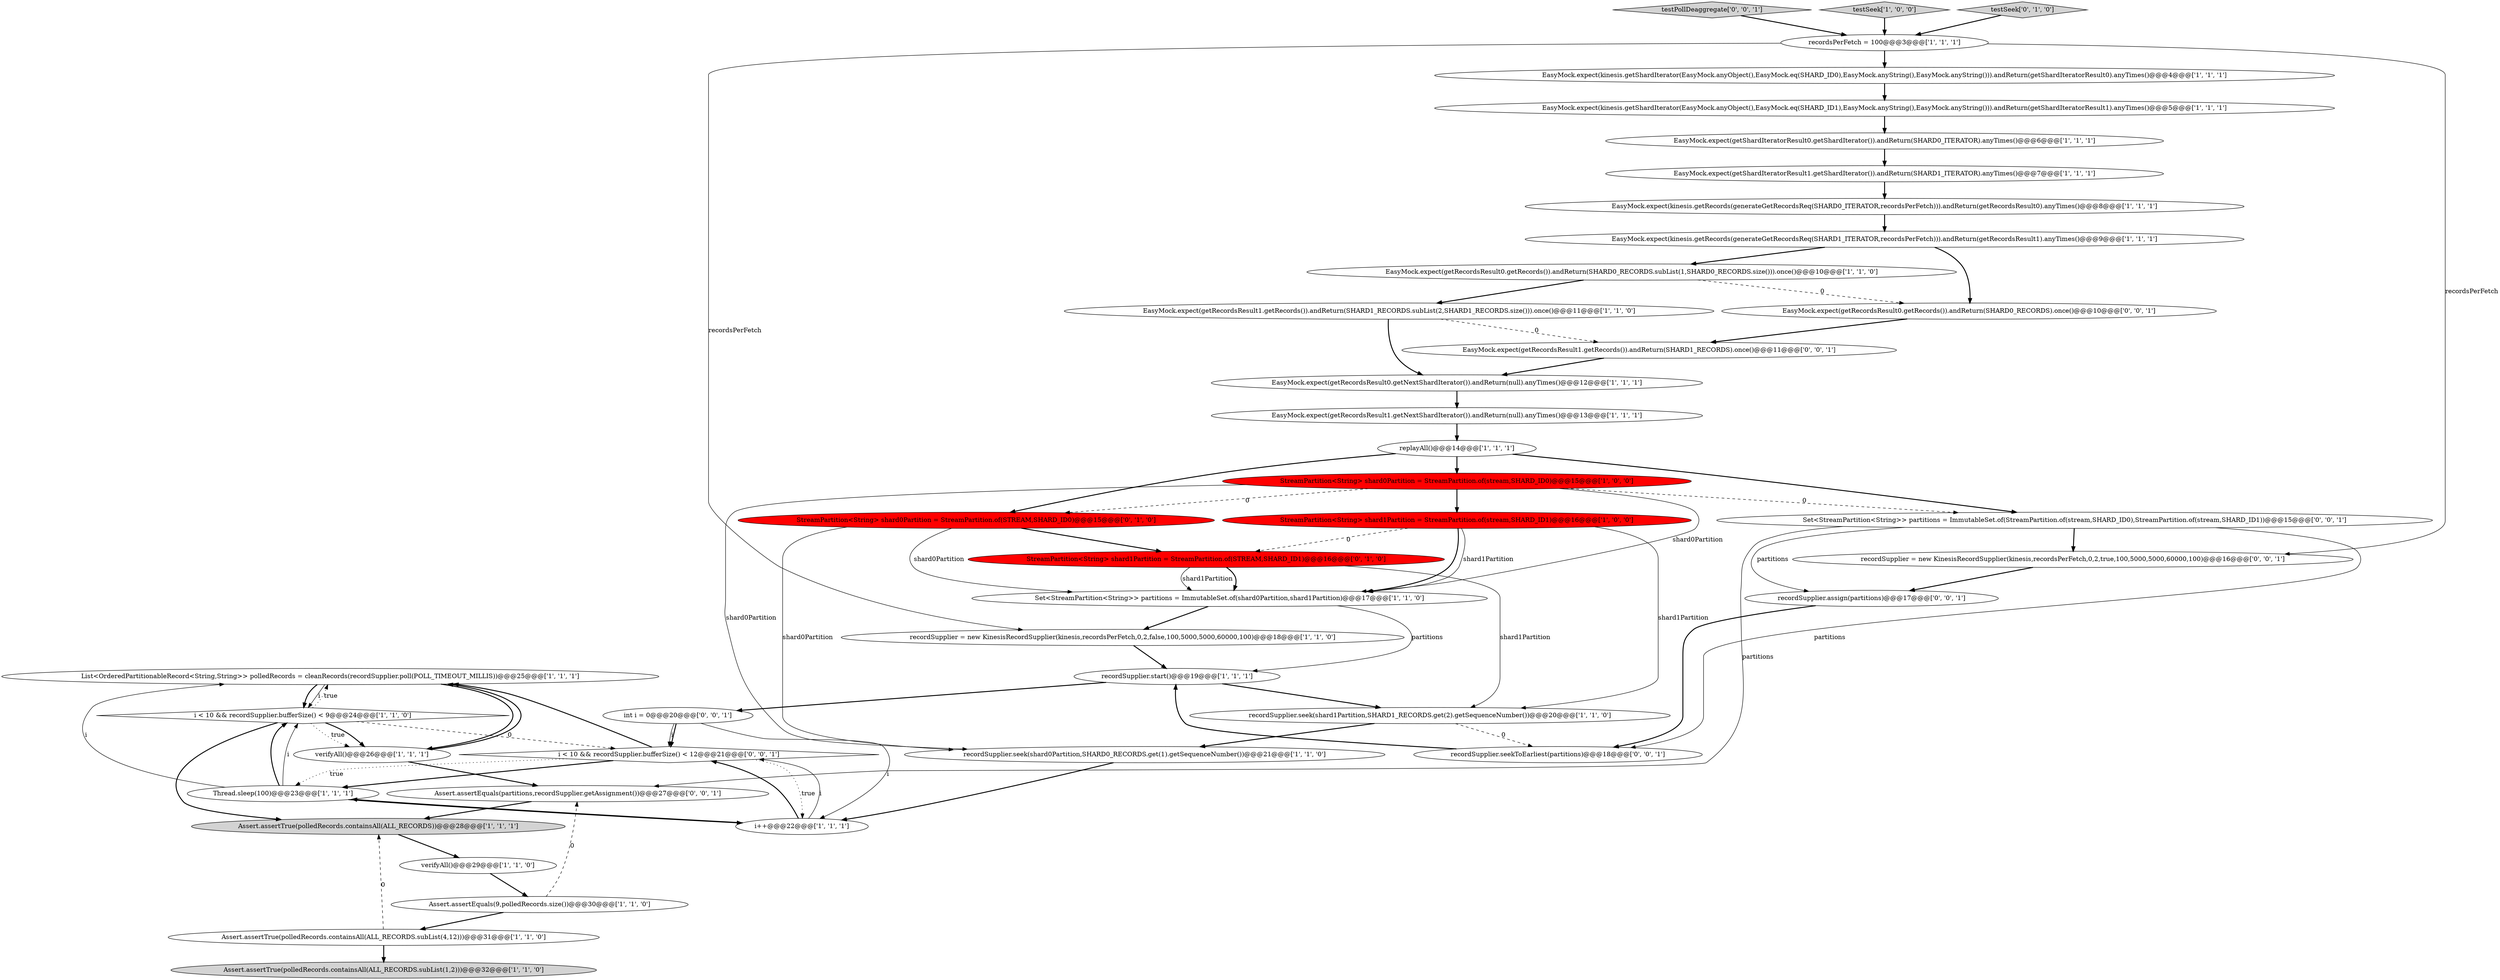 digraph {
9 [style = filled, label = "List<OrderedPartitionableRecord<String,String>> polledRecords = cleanRecords(recordSupplier.poll(POLL_TIMEOUT_MILLIS))@@@25@@@['1', '1', '1']", fillcolor = white, shape = ellipse image = "AAA0AAABBB1BBB"];
8 [style = filled, label = "EasyMock.expect(kinesis.getRecords(generateGetRecordsReq(SHARD0_ITERATOR,recordsPerFetch))).andReturn(getRecordsResult0).anyTimes()@@@8@@@['1', '1', '1']", fillcolor = white, shape = ellipse image = "AAA0AAABBB1BBB"];
17 [style = filled, label = "recordsPerFetch = 100@@@3@@@['1', '1', '1']", fillcolor = white, shape = ellipse image = "AAA0AAABBB1BBB"];
26 [style = filled, label = "i++@@@22@@@['1', '1', '1']", fillcolor = white, shape = ellipse image = "AAA0AAABBB1BBB"];
39 [style = filled, label = "EasyMock.expect(getRecordsResult1.getRecords()).andReturn(SHARD1_RECORDS).once()@@@11@@@['0', '0', '1']", fillcolor = white, shape = ellipse image = "AAA0AAABBB3BBB"];
7 [style = filled, label = "EasyMock.expect(kinesis.getShardIterator(EasyMock.anyObject(),EasyMock.eq(SHARD_ID0),EasyMock.anyString(),EasyMock.anyString())).andReturn(getShardIteratorResult0).anyTimes()@@@4@@@['1', '1', '1']", fillcolor = white, shape = ellipse image = "AAA0AAABBB1BBB"];
11 [style = filled, label = "verifyAll()@@@29@@@['1', '1', '0']", fillcolor = white, shape = ellipse image = "AAA0AAABBB1BBB"];
18 [style = filled, label = "Set<StreamPartition<String>> partitions = ImmutableSet.of(shard0Partition,shard1Partition)@@@17@@@['1', '1', '0']", fillcolor = white, shape = ellipse image = "AAA0AAABBB1BBB"];
21 [style = filled, label = "Assert.assertEquals(9,polledRecords.size())@@@30@@@['1', '1', '0']", fillcolor = white, shape = ellipse image = "AAA0AAABBB1BBB"];
24 [style = filled, label = "EasyMock.expect(getRecordsResult1.getRecords()).andReturn(SHARD1_RECORDS.subList(2,SHARD1_RECORDS.size())).once()@@@11@@@['1', '1', '0']", fillcolor = white, shape = ellipse image = "AAA0AAABBB1BBB"];
19 [style = filled, label = "recordSupplier.seek(shard1Partition,SHARD1_RECORDS.get(2).getSequenceNumber())@@@20@@@['1', '1', '0']", fillcolor = white, shape = ellipse image = "AAA0AAABBB1BBB"];
6 [style = filled, label = "Assert.assertTrue(polledRecords.containsAll(ALL_RECORDS.subList(1,2)))@@@32@@@['1', '1', '0']", fillcolor = lightgray, shape = ellipse image = "AAA0AAABBB1BBB"];
2 [style = filled, label = "EasyMock.expect(kinesis.getShardIterator(EasyMock.anyObject(),EasyMock.eq(SHARD_ID1),EasyMock.anyString(),EasyMock.anyString())).andReturn(getShardIteratorResult1).anyTimes()@@@5@@@['1', '1', '1']", fillcolor = white, shape = ellipse image = "AAA0AAABBB1BBB"];
5 [style = filled, label = "Assert.assertTrue(polledRecords.containsAll(ALL_RECORDS.subList(4,12)))@@@31@@@['1', '1', '0']", fillcolor = white, shape = ellipse image = "AAA0AAABBB1BBB"];
35 [style = filled, label = "recordSupplier.assign(partitions)@@@17@@@['0', '0', '1']", fillcolor = white, shape = ellipse image = "AAA0AAABBB3BBB"];
36 [style = filled, label = "i < 10 && recordSupplier.bufferSize() < 12@@@21@@@['0', '0', '1']", fillcolor = white, shape = diamond image = "AAA0AAABBB3BBB"];
12 [style = filled, label = "EasyMock.expect(getRecordsResult0.getNextShardIterator()).andReturn(null).anyTimes()@@@12@@@['1', '1', '1']", fillcolor = white, shape = ellipse image = "AAA0AAABBB1BBB"];
15 [style = filled, label = "EasyMock.expect(kinesis.getRecords(generateGetRecordsReq(SHARD1_ITERATOR,recordsPerFetch))).andReturn(getRecordsResult1).anyTimes()@@@9@@@['1', '1', '1']", fillcolor = white, shape = ellipse image = "AAA0AAABBB1BBB"];
38 [style = filled, label = "recordSupplier.seekToEarliest(partitions)@@@18@@@['0', '0', '1']", fillcolor = white, shape = ellipse image = "AAA0AAABBB3BBB"];
42 [style = filled, label = "testPollDeaggregate['0', '0', '1']", fillcolor = lightgray, shape = diamond image = "AAA0AAABBB3BBB"];
20 [style = filled, label = "EasyMock.expect(getRecordsResult0.getRecords()).andReturn(SHARD0_RECORDS.subList(1,SHARD0_RECORDS.size())).once()@@@10@@@['1', '1', '0']", fillcolor = white, shape = ellipse image = "AAA0AAABBB1BBB"];
23 [style = filled, label = "Assert.assertTrue(polledRecords.containsAll(ALL_RECORDS))@@@28@@@['1', '1', '1']", fillcolor = lightgray, shape = ellipse image = "AAA0AAABBB1BBB"];
27 [style = filled, label = "testSeek['1', '0', '0']", fillcolor = lightgray, shape = diamond image = "AAA0AAABBB1BBB"];
14 [style = filled, label = "EasyMock.expect(getRecordsResult1.getNextShardIterator()).andReturn(null).anyTimes()@@@13@@@['1', '1', '1']", fillcolor = white, shape = ellipse image = "AAA0AAABBB1BBB"];
37 [style = filled, label = "Assert.assertEquals(partitions,recordSupplier.getAssignment())@@@27@@@['0', '0', '1']", fillcolor = white, shape = ellipse image = "AAA0AAABBB3BBB"];
40 [style = filled, label = "Set<StreamPartition<String>> partitions = ImmutableSet.of(StreamPartition.of(stream,SHARD_ID0),StreamPartition.of(stream,SHARD_ID1))@@@15@@@['0', '0', '1']", fillcolor = white, shape = ellipse image = "AAA0AAABBB3BBB"];
4 [style = filled, label = "verifyAll()@@@26@@@['1', '1', '1']", fillcolor = white, shape = ellipse image = "AAA0AAABBB1BBB"];
13 [style = filled, label = "Thread.sleep(100)@@@23@@@['1', '1', '1']", fillcolor = white, shape = ellipse image = "AAA0AAABBB1BBB"];
25 [style = filled, label = "StreamPartition<String> shard1Partition = StreamPartition.of(stream,SHARD_ID1)@@@16@@@['1', '0', '0']", fillcolor = red, shape = ellipse image = "AAA1AAABBB1BBB"];
10 [style = filled, label = "recordSupplier = new KinesisRecordSupplier(kinesis,recordsPerFetch,0,2,false,100,5000,5000,60000,100)@@@18@@@['1', '1', '0']", fillcolor = white, shape = ellipse image = "AAA0AAABBB1BBB"];
33 [style = filled, label = "int i = 0@@@20@@@['0', '0', '1']", fillcolor = white, shape = ellipse image = "AAA0AAABBB3BBB"];
1 [style = filled, label = "replayAll()@@@14@@@['1', '1', '1']", fillcolor = white, shape = ellipse image = "AAA0AAABBB1BBB"];
34 [style = filled, label = "recordSupplier = new KinesisRecordSupplier(kinesis,recordsPerFetch,0,2,true,100,5000,5000,60000,100)@@@16@@@['0', '0', '1']", fillcolor = white, shape = ellipse image = "AAA0AAABBB3BBB"];
30 [style = filled, label = "StreamPartition<String> shard1Partition = StreamPartition.of(STREAM,SHARD_ID1)@@@16@@@['0', '1', '0']", fillcolor = red, shape = ellipse image = "AAA1AAABBB2BBB"];
16 [style = filled, label = "i < 10 && recordSupplier.bufferSize() < 9@@@24@@@['1', '1', '0']", fillcolor = white, shape = diamond image = "AAA0AAABBB1BBB"];
0 [style = filled, label = "EasyMock.expect(getShardIteratorResult0.getShardIterator()).andReturn(SHARD0_ITERATOR).anyTimes()@@@6@@@['1', '1', '1']", fillcolor = white, shape = ellipse image = "AAA0AAABBB1BBB"];
29 [style = filled, label = "recordSupplier.seek(shard0Partition,SHARD0_RECORDS.get(1).getSequenceNumber())@@@21@@@['1', '1', '0']", fillcolor = white, shape = ellipse image = "AAA0AAABBB1BBB"];
22 [style = filled, label = "recordSupplier.start()@@@19@@@['1', '1', '1']", fillcolor = white, shape = ellipse image = "AAA0AAABBB1BBB"];
28 [style = filled, label = "EasyMock.expect(getShardIteratorResult1.getShardIterator()).andReturn(SHARD1_ITERATOR).anyTimes()@@@7@@@['1', '1', '1']", fillcolor = white, shape = ellipse image = "AAA0AAABBB1BBB"];
31 [style = filled, label = "testSeek['0', '1', '0']", fillcolor = lightgray, shape = diamond image = "AAA0AAABBB2BBB"];
41 [style = filled, label = "EasyMock.expect(getRecordsResult0.getRecords()).andReturn(SHARD0_RECORDS).once()@@@10@@@['0', '0', '1']", fillcolor = white, shape = ellipse image = "AAA0AAABBB3BBB"];
32 [style = filled, label = "StreamPartition<String> shard0Partition = StreamPartition.of(STREAM,SHARD_ID0)@@@15@@@['0', '1', '0']", fillcolor = red, shape = ellipse image = "AAA1AAABBB2BBB"];
3 [style = filled, label = "StreamPartition<String> shard0Partition = StreamPartition.of(stream,SHARD_ID0)@@@15@@@['1', '0', '0']", fillcolor = red, shape = ellipse image = "AAA1AAABBB1BBB"];
16->9 [style = dotted, label="true"];
3->40 [style = dashed, label="0"];
26->36 [style = solid, label="i"];
21->37 [style = dashed, label="0"];
24->39 [style = dashed, label="0"];
30->18 [style = bold, label=""];
9->16 [style = bold, label=""];
3->18 [style = solid, label="shard0Partition"];
19->38 [style = dashed, label="0"];
17->34 [style = solid, label="recordsPerFetch"];
18->22 [style = solid, label="partitions"];
15->20 [style = bold, label=""];
27->17 [style = bold, label=""];
15->41 [style = bold, label=""];
35->38 [style = bold, label=""];
30->18 [style = solid, label="shard1Partition"];
36->13 [style = dotted, label="true"];
22->33 [style = bold, label=""];
36->9 [style = bold, label=""];
5->23 [style = dashed, label="0"];
40->34 [style = bold, label=""];
9->16 [style = solid, label="i"];
16->4 [style = dotted, label="true"];
13->16 [style = bold, label=""];
26->13 [style = bold, label=""];
29->26 [style = bold, label=""];
5->6 [style = bold, label=""];
20->41 [style = dashed, label="0"];
7->2 [style = bold, label=""];
25->30 [style = dashed, label="0"];
33->36 [style = bold, label=""];
12->14 [style = bold, label=""];
39->12 [style = bold, label=""];
1->32 [style = bold, label=""];
34->35 [style = bold, label=""];
3->32 [style = dashed, label="0"];
40->38 [style = solid, label="partitions"];
13->16 [style = solid, label="i"];
4->9 [style = bold, label=""];
24->12 [style = bold, label=""];
3->29 [style = solid, label="shard0Partition"];
8->15 [style = bold, label=""];
22->19 [style = bold, label=""];
19->29 [style = bold, label=""];
11->21 [style = bold, label=""];
25->18 [style = bold, label=""];
1->3 [style = bold, label=""];
16->23 [style = bold, label=""];
32->30 [style = bold, label=""];
21->5 [style = bold, label=""];
2->0 [style = bold, label=""];
36->13 [style = bold, label=""];
30->19 [style = solid, label="shard1Partition"];
25->18 [style = solid, label="shard1Partition"];
18->10 [style = bold, label=""];
13->26 [style = bold, label=""];
28->8 [style = bold, label=""];
16->36 [style = dashed, label="0"];
31->17 [style = bold, label=""];
16->4 [style = bold, label=""];
23->11 [style = bold, label=""];
33->26 [style = solid, label="i"];
36->26 [style = dotted, label="true"];
10->22 [style = bold, label=""];
13->9 [style = solid, label="i"];
40->35 [style = solid, label="partitions"];
1->40 [style = bold, label=""];
3->25 [style = bold, label=""];
26->36 [style = bold, label=""];
9->4 [style = bold, label=""];
42->17 [style = bold, label=""];
40->37 [style = solid, label="partitions"];
37->23 [style = bold, label=""];
33->36 [style = solid, label="i"];
25->19 [style = solid, label="shard1Partition"];
14->1 [style = bold, label=""];
17->7 [style = bold, label=""];
4->37 [style = bold, label=""];
32->29 [style = solid, label="shard0Partition"];
41->39 [style = bold, label=""];
38->22 [style = bold, label=""];
20->24 [style = bold, label=""];
32->18 [style = solid, label="shard0Partition"];
17->10 [style = solid, label="recordsPerFetch"];
0->28 [style = bold, label=""];
}
